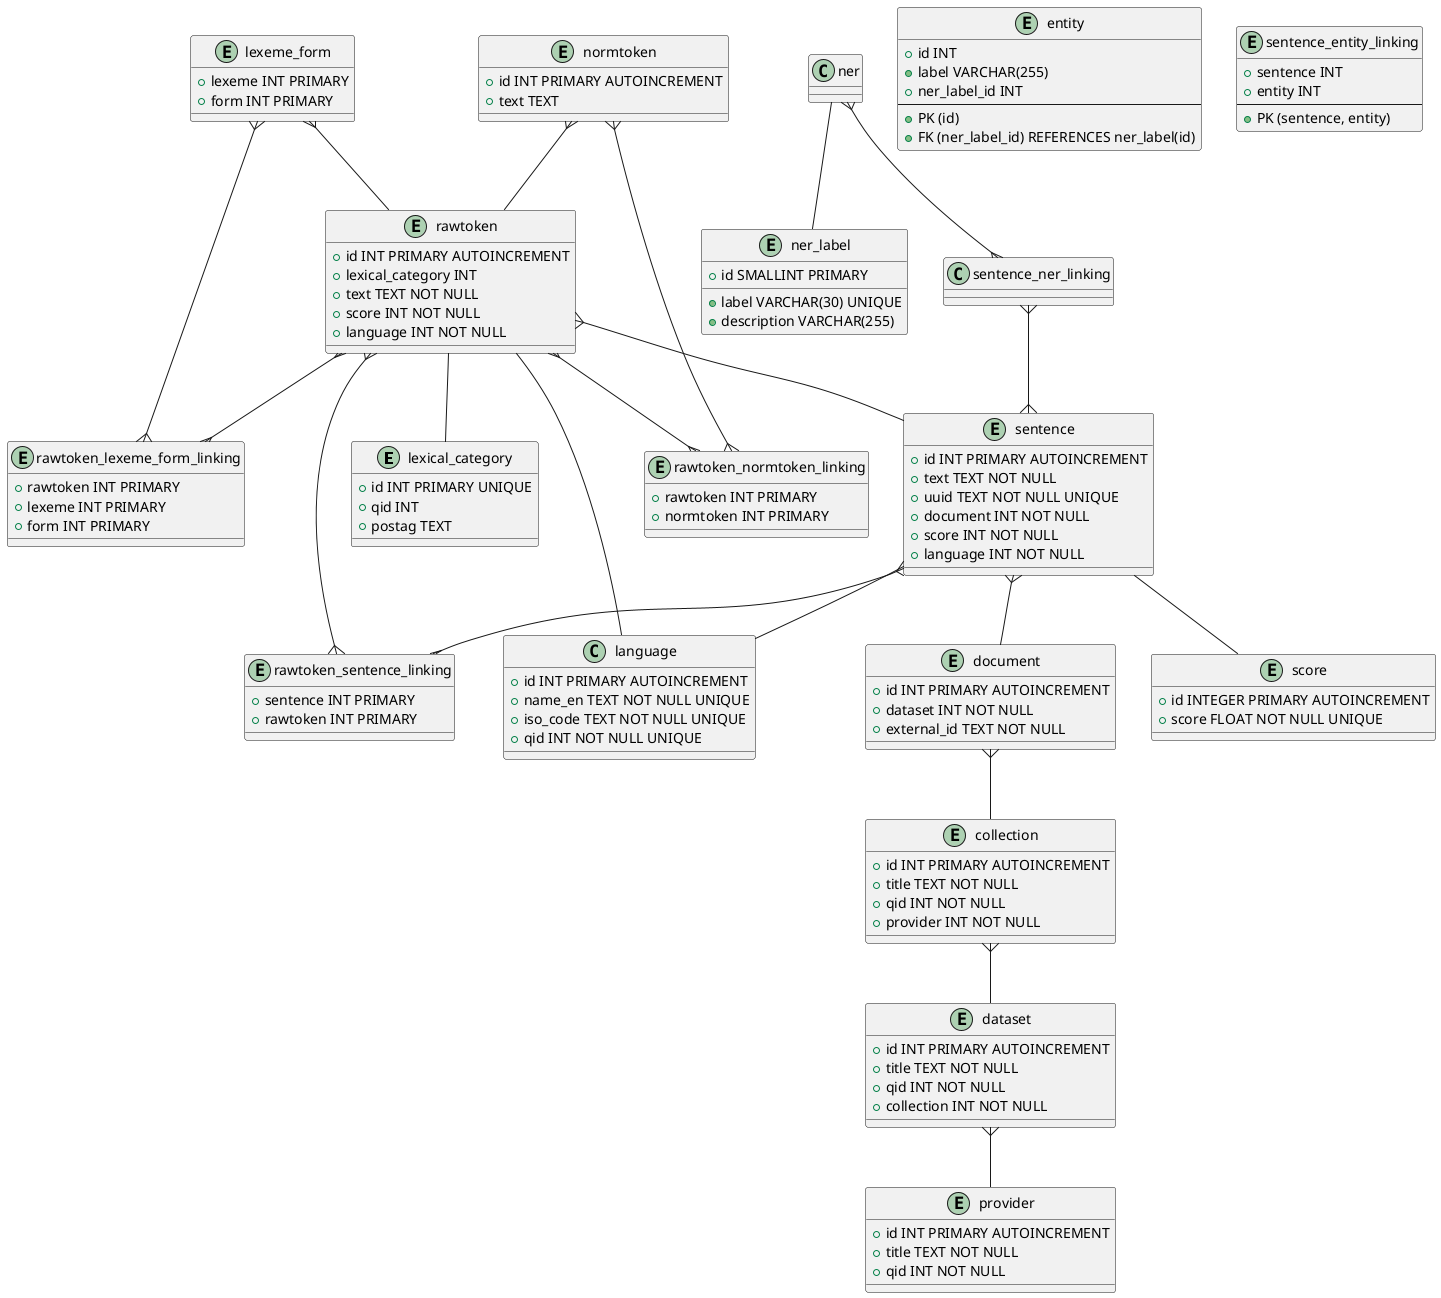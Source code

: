 @startuml
'' Store information about token, lexical category and

'' This is needed to distinguish forms
'' VERB and AUX link to the same qid
entity lexical_category {
    + id INT PRIMARY UNIQUE
    + qid INT
    + postag TEXT
}

'' The ISO 639-1 code is stored like in the yml like so: 'en'
class language {
    + id INT PRIMARY AUTOINCREMENT
    + name_en TEXT NOT NULL UNIQUE
    + iso_code TEXT NOT NULL UNIQUE
    + qid INT NOT NULL UNIQUE
}
'' e.g. Riksdagenförvaltningen Q10655176)
entity provider {
    + id INT PRIMARY AUTOINCREMENT
    + title TEXT NOT NULL
    + qid INT NOT NULL
}
'' e.g. Riksdagens öppna data Q108560253
'' QID for this term: Q59294700
entity collection {
    + id INT PRIMARY AUTOINCREMENT
    + title TEXT NOT NULL
    + qid INT NOT NULL
    + provider INT NOT NULL
}

'' dataset is e.g. departementserien Q123501464
entity dataset {
    + id INT PRIMARY AUTOINCREMENT
    + title TEXT NOT NULL
    + qid INT NOT NULL
    + collection INT NOT NULL
}

'' e.g. GNB465, see https://www.riksdagen.se/sv/dokument-och-lagar/dokument/departementsserien/ds-1999-65-_gnb465/
entity document {
    + id INT PRIMARY AUTOINCREMENT
    + dataset INT NOT NULL
    + external_id TEXT NOT NULL
}

'' sentences is detected by the spaCy NLP
entity sentence {
    + id INT PRIMARY AUTOINCREMENT
    + text TEXT NOT NULL
    + uuid TEXT NOT NULL UNIQUE
    + document INT NOT NULL
    + score INT NOT NULL
    + language INT NOT NULL
}

'' linking table
entity rawtoken_sentence_linking {
    + sentence INT PRIMARY
    + rawtoken INT PRIMARY
}

'' lexeme form ids can be matched later on to forms
entity lexeme_form {
    + lexeme INT PRIMARY
    + form INT PRIMARY
}

'' linking table
entity rawtoken_lexeme_form_linking {
    + rawtoken INT PRIMARY
    + lexeme INT PRIMARY
    + form INT PRIMARY
}

'' raw tokens appear in sentences as output form the NLP and have a lexical category
'' they have a composite primary key hardcoding them to a specific lexical category
'' text + lexical_category_id + language = UNIQUE
entity rawtoken {
    + id INT PRIMARY AUTOINCREMENT
    + lexical_category INT
    + text TEXT NOT NULL
    + score INT NOT NULL
    + language INT NOT NULL
}

'' This prevents duplication of scores in the database on every token and sentence
entity score {
    + id INTEGER PRIMARY AUTOINCREMENT
    + score FLOAT NOT NULL UNIQUE
}

'' normalized tokens are derived from raw tokens and have no lexical category
'' They help users who want to lookup variations of any given token
'' e.g. the form Hus has the normalized token hus
'' e.g. the form statsminister has the normalized token statsminister
entity normtoken {
    + id INT PRIMARY AUTOINCREMENT
    + text TEXT
}

'' link table between forms and normalized tokens
entity rawtoken_normtoken_linking {
    + rawtoken INT PRIMARY
    + normtoken INT PRIMARY
}

'' This table holds the NER labels of spaCy
entity ner_label {
  + id SMALLINT PRIMARY
  + label VARCHAR(30) UNIQUE
  + description VARCHAR(255)
}

'' This is a unique NER occurrence.
'' E.g. label: Europe: ner_label_id -> id of 'LOC'
entity entity {
  + id INT
  + label VARCHAR(255)
  + ner_label_id INT
  --
  + PK (id)
  + FK (ner_label_id) REFERENCES ner_label(id)
}

'' We only store one unique ner per sentence.
'' We don't care about the same entity
'' appearing multiple times in a sentence
entity sentence_entity_linking {
  + sentence INT
  + entity INT
  --
  + PK (sentence, entity)
}

' many to one:
lexeme_form }-- rawtoken
normtoken }-- rawtoken
rawtoken }-- sentence
sentence }-- document
document }-- collection
collection }-- dataset
dataset }-- provider

' one to one
ner -- ner_label
sentence -- score
sentence -- language
rawtoken -- lexical_category
rawtoken -- language

' many to many
rawtoken }--{ rawtoken_normtoken_linking
normtoken }--{ rawtoken_normtoken_linking
rawtoken }--{ rawtoken_sentence_linking
sentence }--{ rawtoken_sentence_linking
rawtoken }--{ rawtoken_lexeme_form_linking
lexeme_form }--{ rawtoken_lexeme_form_linking
sentence_ner_linking }--{ sentence
ner }--{ sentence_ner_linking
@enduml
